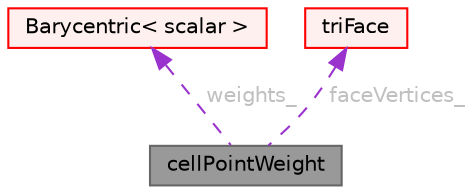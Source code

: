 digraph "cellPointWeight"
{
 // LATEX_PDF_SIZE
  bgcolor="transparent";
  edge [fontname=Helvetica,fontsize=10,labelfontname=Helvetica,labelfontsize=10];
  node [fontname=Helvetica,fontsize=10,shape=box,height=0.2,width=0.4];
  Node1 [id="Node000001",label="cellPointWeight",height=0.2,width=0.4,color="gray40", fillcolor="grey60", style="filled", fontcolor="black",tooltip="Foam::cellPointWeight."];
  Node2 -> Node1 [id="edge1_Node000001_Node000002",dir="back",color="darkorchid3",style="dashed",tooltip=" ",label=" weights_",fontcolor="grey" ];
  Node2 [id="Node000002",label="Barycentric\< scalar \>",height=0.2,width=0.4,color="red", fillcolor="#FFF0F0", style="filled",URL="$classFoam_1_1Barycentric.html",tooltip=" "];
  Node7 -> Node1 [id="edge2_Node000001_Node000007",dir="back",color="darkorchid3",style="dashed",tooltip=" ",label=" faceVertices_",fontcolor="grey" ];
  Node7 [id="Node000007",label="triFace",height=0.2,width=0.4,color="red", fillcolor="#FFF0F0", style="filled",URL="$classFoam_1_1triFace.html",tooltip="A triangular face using a FixedList of labels corresponding to mesh vertices."];
}
